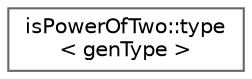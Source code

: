 digraph "Graphical Class Hierarchy"
{
 // LATEX_PDF_SIZE
  bgcolor="transparent";
  edge [fontname=Helvetica,fontsize=10,labelfontname=Helvetica,labelfontsize=10];
  node [fontname=Helvetica,fontsize=10,shape=box,height=0.2,width=0.4];
  rankdir="LR";
  Node0 [id="Node000000",label="isPowerOfTwo::type\l\< genType \>",height=0.2,width=0.4,color="grey40", fillcolor="white", style="filled",URL="$structis_power_of_two_1_1type.html",tooltip=" "];
}
